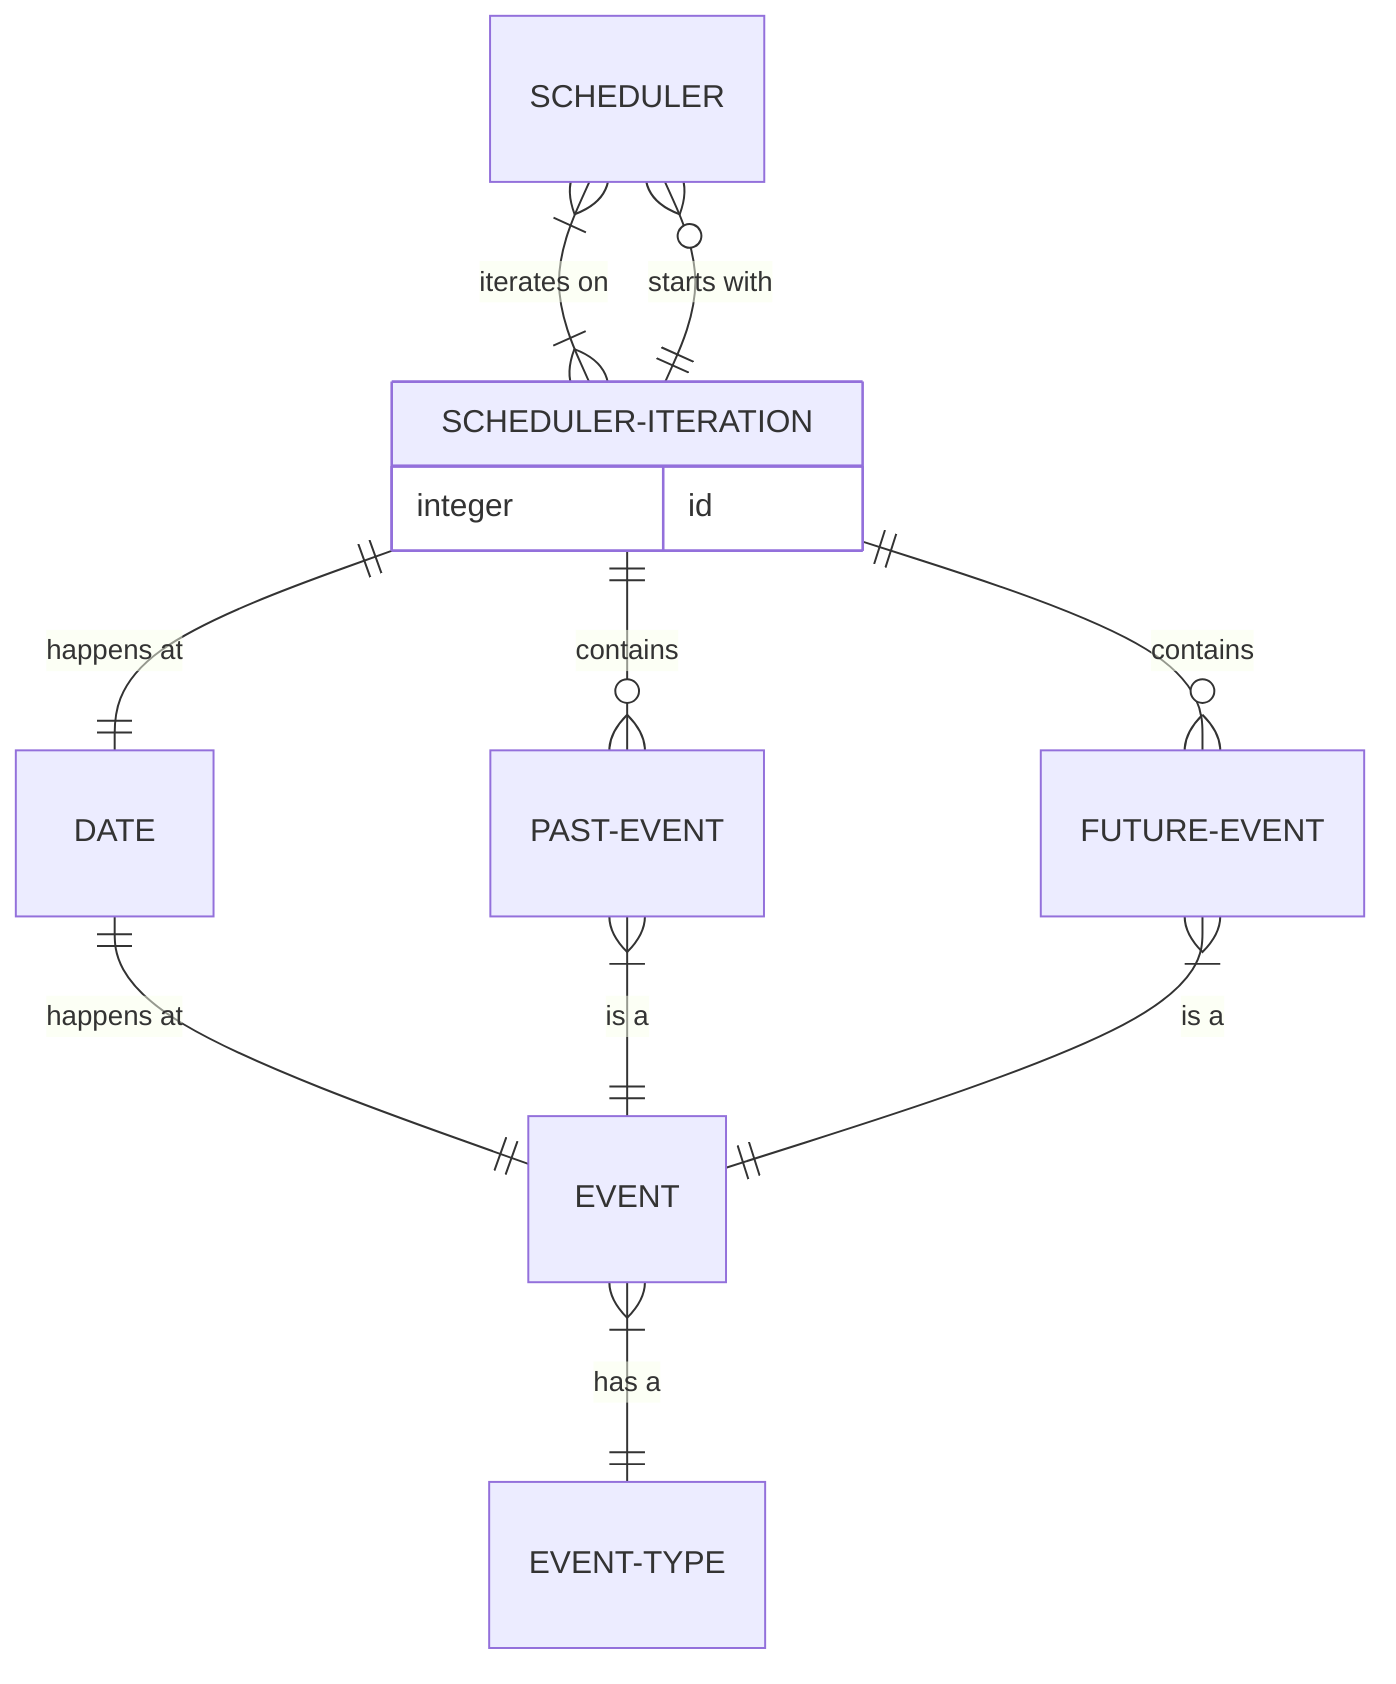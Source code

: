 erDiagram
    SCHEDULER |{--|{ SCHEDULER-ITERATION : "iterates on"
    SCHEDULER o{--|| SCHEDULER-ITERATION : "starts with"

    SCHEDULER-ITERATION {
        integer id
    }
    SCHEDULER-ITERATION ||--o{ PAST-EVENT : "contains"
    SCHEDULER-ITERATION ||--|| DATE : "happens at"
    SCHEDULER-ITERATION ||--o{ FUTURE-EVENT : "contains"
    DATE ||--|| EVENT : "happens at"
    EVENT |{--|| EVENT-TYPE : "has a"
    PAST-EVENT |{--|| EVENT : "is a"
    FUTURE-EVENT |{--|| EVENT : "is a"